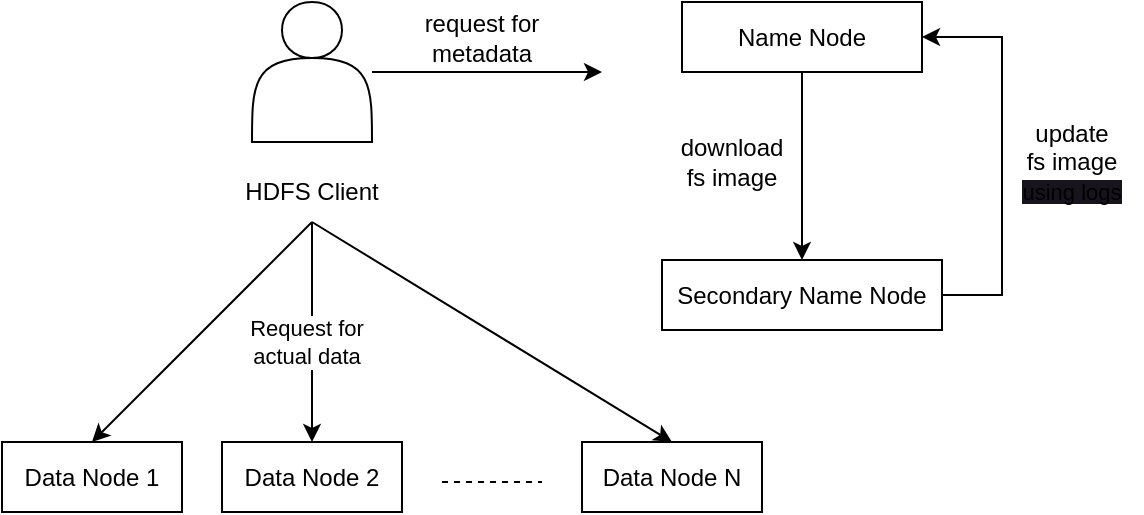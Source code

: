 <mxfile version="21.6.8" type="device">
  <diagram name="Page-1" id="FlxvEh6Z079vTOJHUVHF">
    <mxGraphModel dx="818" dy="531" grid="1" gridSize="10" guides="1" tooltips="1" connect="1" arrows="1" fold="1" page="1" pageScale="1" pageWidth="827" pageHeight="1169" math="0" shadow="0">
      <root>
        <mxCell id="0" />
        <mxCell id="1" parent="0" />
        <mxCell id="lcyfEbom2AWa8GddPCZj-6" style="edgeStyle=orthogonalEdgeStyle;rounded=0;orthogonalLoop=1;jettySize=auto;html=1;" edge="1" parent="1" source="lcyfEbom2AWa8GddPCZj-1" target="lcyfEbom2AWa8GddPCZj-5">
          <mxGeometry relative="1" as="geometry" />
        </mxCell>
        <mxCell id="lcyfEbom2AWa8GddPCZj-1" value="Name Node" style="rounded=0;whiteSpace=wrap;html=1;" vertex="1" parent="1">
          <mxGeometry x="350" y="30" width="120" height="35" as="geometry" />
        </mxCell>
        <mxCell id="lcyfEbom2AWa8GddPCZj-18" style="edgeStyle=orthogonalEdgeStyle;rounded=0;orthogonalLoop=1;jettySize=auto;html=1;" edge="1" parent="1" source="lcyfEbom2AWa8GddPCZj-2">
          <mxGeometry relative="1" as="geometry">
            <mxPoint x="310" y="65" as="targetPoint" />
          </mxGeometry>
        </mxCell>
        <mxCell id="lcyfEbom2AWa8GddPCZj-2" value="" style="shape=actor;whiteSpace=wrap;html=1;" vertex="1" parent="1">
          <mxGeometry x="135" y="30" width="60" height="70" as="geometry" />
        </mxCell>
        <mxCell id="lcyfEbom2AWa8GddPCZj-4" value="HDFS Client" style="text;html=1;strokeColor=none;fillColor=none;align=center;verticalAlign=middle;whiteSpace=wrap;rounded=0;" vertex="1" parent="1">
          <mxGeometry x="125" y="110" width="80" height="30" as="geometry" />
        </mxCell>
        <mxCell id="lcyfEbom2AWa8GddPCZj-8" style="edgeStyle=orthogonalEdgeStyle;rounded=0;orthogonalLoop=1;jettySize=auto;html=1;entryX=1;entryY=0.5;entryDx=0;entryDy=0;" edge="1" parent="1" source="lcyfEbom2AWa8GddPCZj-5" target="lcyfEbom2AWa8GddPCZj-1">
          <mxGeometry relative="1" as="geometry">
            <mxPoint x="540" y="123" as="targetPoint" />
            <Array as="points">
              <mxPoint x="510" y="177" />
              <mxPoint x="510" y="48" />
            </Array>
          </mxGeometry>
        </mxCell>
        <mxCell id="lcyfEbom2AWa8GddPCZj-5" value="Secondary Name Node" style="rounded=0;whiteSpace=wrap;html=1;" vertex="1" parent="1">
          <mxGeometry x="340" y="159" width="140" height="35" as="geometry" />
        </mxCell>
        <mxCell id="lcyfEbom2AWa8GddPCZj-11" value="download&lt;br&gt;fs image" style="text;html=1;strokeColor=none;fillColor=none;align=center;verticalAlign=middle;whiteSpace=wrap;rounded=0;" vertex="1" parent="1">
          <mxGeometry x="340" y="95" width="70" height="30" as="geometry" />
        </mxCell>
        <mxCell id="lcyfEbom2AWa8GddPCZj-12" value="update&lt;br&gt;fs image&lt;br style=&quot;font-size: 11px;&quot;&gt;&lt;span style=&quot;font-size: 11px; background-color: rgb(24, 20, 29);&quot;&gt;using logs&lt;/span&gt;" style="text;html=1;strokeColor=none;fillColor=none;align=center;verticalAlign=middle;whiteSpace=wrap;rounded=0;" vertex="1" parent="1">
          <mxGeometry x="510" y="85" width="70" height="50" as="geometry" />
        </mxCell>
        <mxCell id="lcyfEbom2AWa8GddPCZj-14" value="Data Node 1" style="rounded=0;whiteSpace=wrap;html=1;" vertex="1" parent="1">
          <mxGeometry x="10" y="250" width="90" height="35" as="geometry" />
        </mxCell>
        <mxCell id="lcyfEbom2AWa8GddPCZj-16" value="Data Node 2" style="rounded=0;whiteSpace=wrap;html=1;" vertex="1" parent="1">
          <mxGeometry x="120" y="250" width="90" height="35" as="geometry" />
        </mxCell>
        <mxCell id="lcyfEbom2AWa8GddPCZj-17" value="Data Node N" style="rounded=0;whiteSpace=wrap;html=1;" vertex="1" parent="1">
          <mxGeometry x="300" y="250" width="90" height="35" as="geometry" />
        </mxCell>
        <mxCell id="lcyfEbom2AWa8GddPCZj-19" value="request for&lt;br&gt;metadata" style="text;html=1;strokeColor=none;fillColor=none;align=center;verticalAlign=middle;whiteSpace=wrap;rounded=0;" vertex="1" parent="1">
          <mxGeometry x="220" y="33" width="60" height="30" as="geometry" />
        </mxCell>
        <mxCell id="lcyfEbom2AWa8GddPCZj-20" style="rounded=0;orthogonalLoop=1;jettySize=auto;html=1;exitX=0.5;exitY=1;exitDx=0;exitDy=0;entryX=0.5;entryY=0;entryDx=0;entryDy=0;" edge="1" parent="1" source="lcyfEbom2AWa8GddPCZj-4" target="lcyfEbom2AWa8GddPCZj-14">
          <mxGeometry relative="1" as="geometry">
            <mxPoint x="240" y="200" as="targetPoint" />
            <mxPoint x="205" y="75" as="sourcePoint" />
          </mxGeometry>
        </mxCell>
        <mxCell id="lcyfEbom2AWa8GddPCZj-21" style="rounded=0;orthogonalLoop=1;jettySize=auto;html=1;exitX=0.5;exitY=1;exitDx=0;exitDy=0;entryX=0.5;entryY=0;entryDx=0;entryDy=0;" edge="1" parent="1" source="lcyfEbom2AWa8GddPCZj-4" target="lcyfEbom2AWa8GddPCZj-17">
          <mxGeometry relative="1" as="geometry">
            <mxPoint x="65" y="260" as="targetPoint" />
            <mxPoint x="175" y="150" as="sourcePoint" />
          </mxGeometry>
        </mxCell>
        <mxCell id="lcyfEbom2AWa8GddPCZj-22" style="rounded=0;orthogonalLoop=1;jettySize=auto;html=1;entryX=0.5;entryY=0;entryDx=0;entryDy=0;" edge="1" parent="1" target="lcyfEbom2AWa8GddPCZj-16">
          <mxGeometry relative="1" as="geometry">
            <mxPoint x="305" y="260" as="targetPoint" />
            <mxPoint x="165" y="140" as="sourcePoint" />
          </mxGeometry>
        </mxCell>
        <mxCell id="lcyfEbom2AWa8GddPCZj-23" value="Request for&lt;br&gt;actual data" style="edgeLabel;html=1;align=center;verticalAlign=middle;resizable=0;points=[];" vertex="1" connectable="0" parent="lcyfEbom2AWa8GddPCZj-22">
          <mxGeometry x="0.091" y="-3" relative="1" as="geometry">
            <mxPoint as="offset" />
          </mxGeometry>
        </mxCell>
        <mxCell id="lcyfEbom2AWa8GddPCZj-24" value="" style="endArrow=none;dashed=1;html=1;rounded=0;" edge="1" parent="1">
          <mxGeometry width="50" height="50" relative="1" as="geometry">
            <mxPoint x="230" y="270" as="sourcePoint" />
            <mxPoint x="280" y="270" as="targetPoint" />
          </mxGeometry>
        </mxCell>
      </root>
    </mxGraphModel>
  </diagram>
</mxfile>
